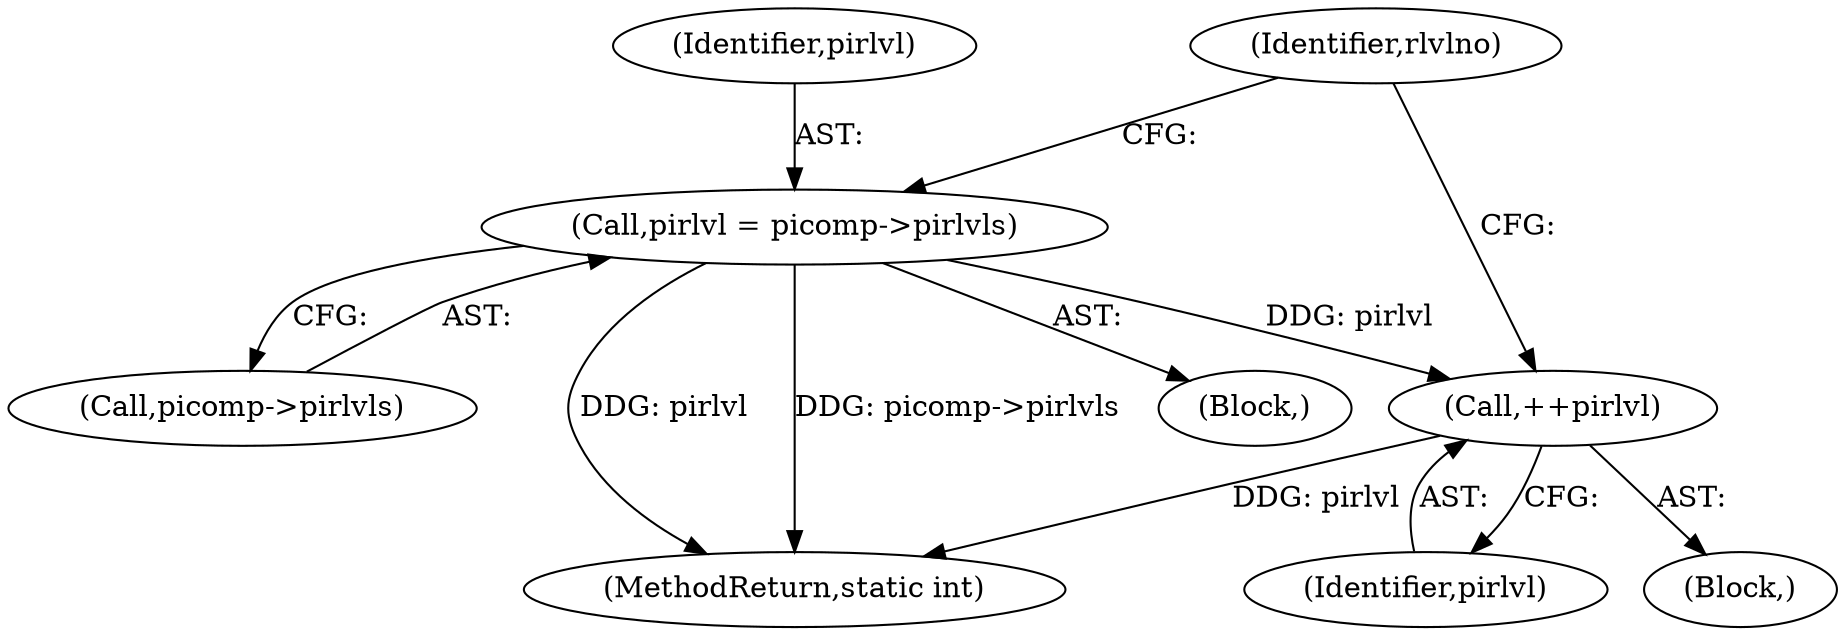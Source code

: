digraph "0_jasper_aa0b0f79ade5eef8b0e7a214c03f5af54b36ba7d_2@pointer" {
"1000168" [label="(Call,pirlvl = picomp->pirlvls)"];
"1000181" [label="(Call,++pirlvl)"];
"1000169" [label="(Identifier,pirlvl)"];
"1000170" [label="(Call,picomp->pirlvls)"];
"1000672" [label="(MethodReturn,static int)"];
"1000164" [label="(Block,)"];
"1000168" [label="(Call,pirlvl = picomp->pirlvls)"];
"1000174" [label="(Identifier,rlvlno)"];
"1000178" [label="(Block,)"];
"1000181" [label="(Call,++pirlvl)"];
"1000182" [label="(Identifier,pirlvl)"];
"1000168" -> "1000164"  [label="AST: "];
"1000168" -> "1000170"  [label="CFG: "];
"1000169" -> "1000168"  [label="AST: "];
"1000170" -> "1000168"  [label="AST: "];
"1000174" -> "1000168"  [label="CFG: "];
"1000168" -> "1000672"  [label="DDG: pirlvl"];
"1000168" -> "1000672"  [label="DDG: picomp->pirlvls"];
"1000168" -> "1000181"  [label="DDG: pirlvl"];
"1000181" -> "1000178"  [label="AST: "];
"1000181" -> "1000182"  [label="CFG: "];
"1000182" -> "1000181"  [label="AST: "];
"1000174" -> "1000181"  [label="CFG: "];
"1000181" -> "1000672"  [label="DDG: pirlvl"];
}
